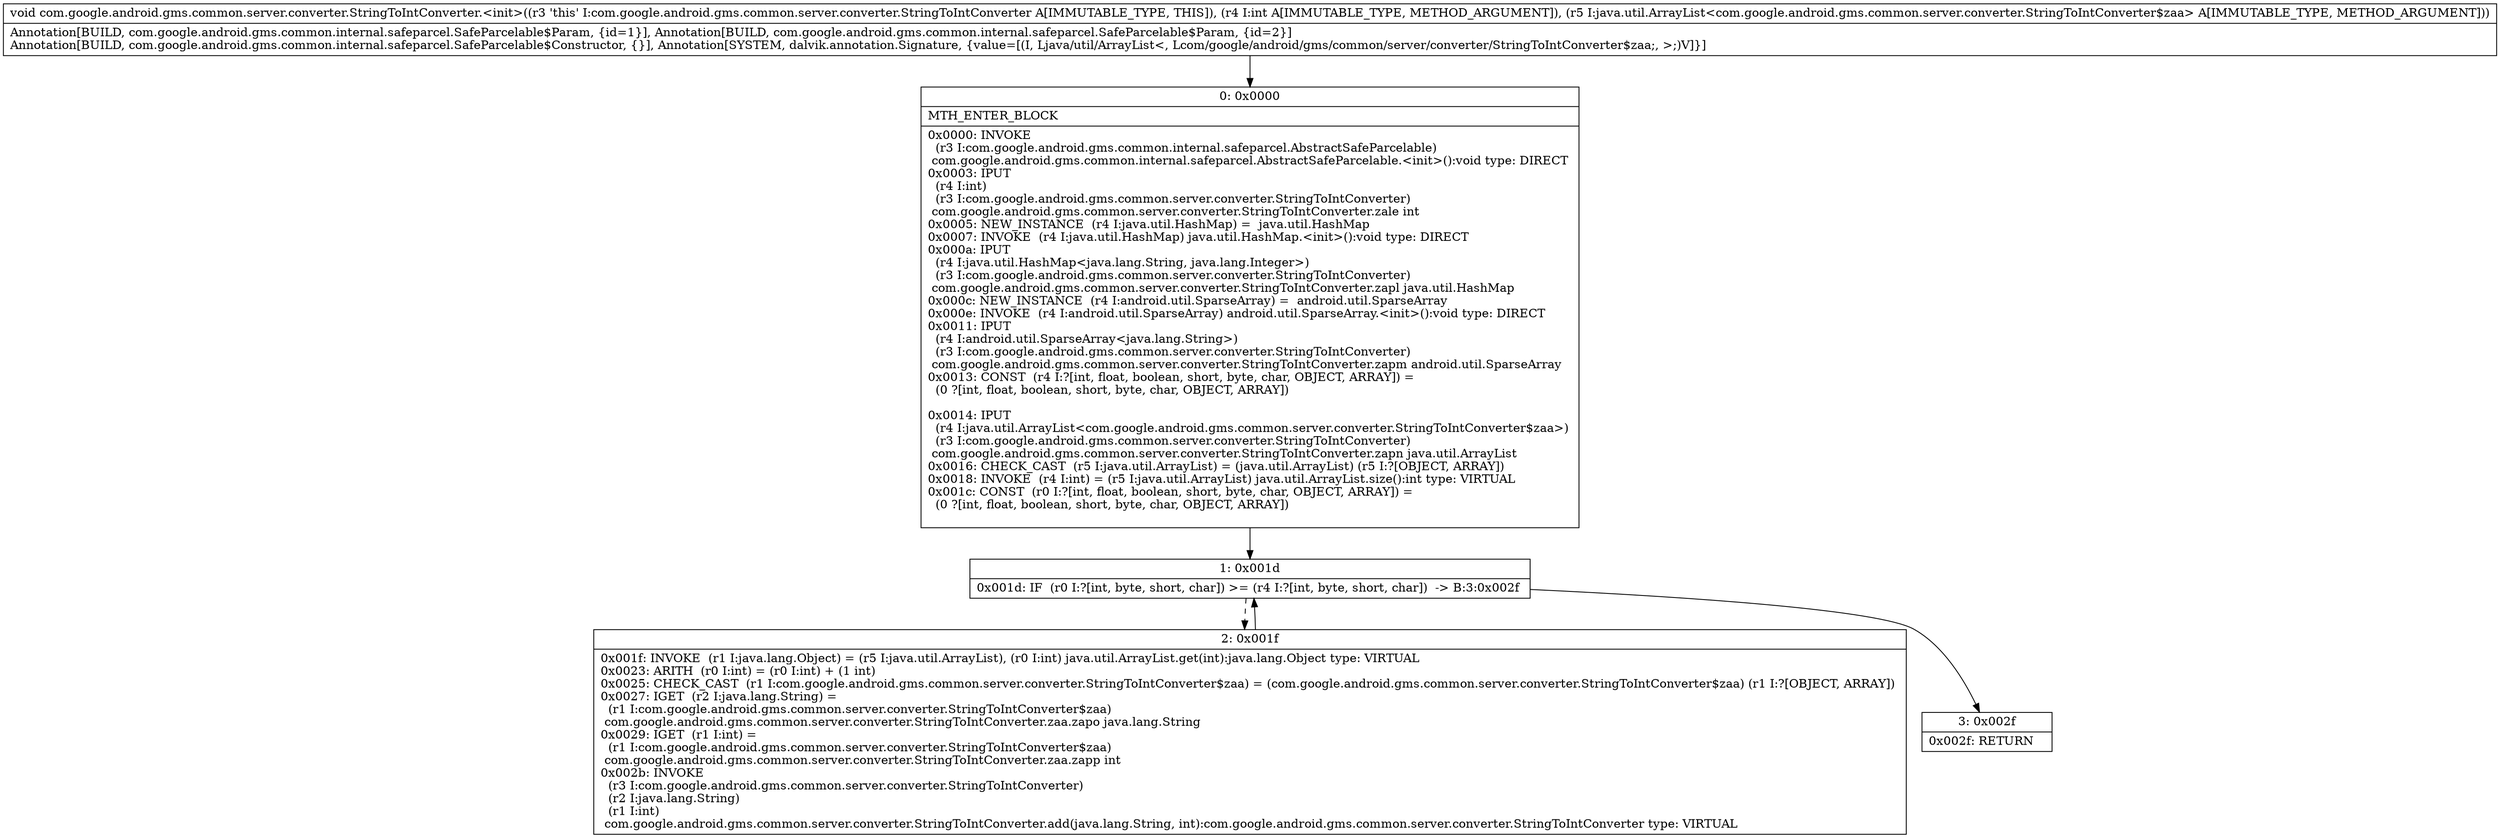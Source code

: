 digraph "CFG forcom.google.android.gms.common.server.converter.StringToIntConverter.\<init\>(ILjava\/util\/ArrayList;)V" {
Node_0 [shape=record,label="{0\:\ 0x0000|MTH_ENTER_BLOCK\l|0x0000: INVOKE  \l  (r3 I:com.google.android.gms.common.internal.safeparcel.AbstractSafeParcelable)\l com.google.android.gms.common.internal.safeparcel.AbstractSafeParcelable.\<init\>():void type: DIRECT \l0x0003: IPUT  \l  (r4 I:int)\l  (r3 I:com.google.android.gms.common.server.converter.StringToIntConverter)\l com.google.android.gms.common.server.converter.StringToIntConverter.zale int \l0x0005: NEW_INSTANCE  (r4 I:java.util.HashMap) =  java.util.HashMap \l0x0007: INVOKE  (r4 I:java.util.HashMap) java.util.HashMap.\<init\>():void type: DIRECT \l0x000a: IPUT  \l  (r4 I:java.util.HashMap\<java.lang.String, java.lang.Integer\>)\l  (r3 I:com.google.android.gms.common.server.converter.StringToIntConverter)\l com.google.android.gms.common.server.converter.StringToIntConverter.zapl java.util.HashMap \l0x000c: NEW_INSTANCE  (r4 I:android.util.SparseArray) =  android.util.SparseArray \l0x000e: INVOKE  (r4 I:android.util.SparseArray) android.util.SparseArray.\<init\>():void type: DIRECT \l0x0011: IPUT  \l  (r4 I:android.util.SparseArray\<java.lang.String\>)\l  (r3 I:com.google.android.gms.common.server.converter.StringToIntConverter)\l com.google.android.gms.common.server.converter.StringToIntConverter.zapm android.util.SparseArray \l0x0013: CONST  (r4 I:?[int, float, boolean, short, byte, char, OBJECT, ARRAY]) = \l  (0 ?[int, float, boolean, short, byte, char, OBJECT, ARRAY])\l \l0x0014: IPUT  \l  (r4 I:java.util.ArrayList\<com.google.android.gms.common.server.converter.StringToIntConverter$zaa\>)\l  (r3 I:com.google.android.gms.common.server.converter.StringToIntConverter)\l com.google.android.gms.common.server.converter.StringToIntConverter.zapn java.util.ArrayList \l0x0016: CHECK_CAST  (r5 I:java.util.ArrayList) = (java.util.ArrayList) (r5 I:?[OBJECT, ARRAY]) \l0x0018: INVOKE  (r4 I:int) = (r5 I:java.util.ArrayList) java.util.ArrayList.size():int type: VIRTUAL \l0x001c: CONST  (r0 I:?[int, float, boolean, short, byte, char, OBJECT, ARRAY]) = \l  (0 ?[int, float, boolean, short, byte, char, OBJECT, ARRAY])\l \l}"];
Node_1 [shape=record,label="{1\:\ 0x001d|0x001d: IF  (r0 I:?[int, byte, short, char]) \>= (r4 I:?[int, byte, short, char])  \-\> B:3:0x002f \l}"];
Node_2 [shape=record,label="{2\:\ 0x001f|0x001f: INVOKE  (r1 I:java.lang.Object) = (r5 I:java.util.ArrayList), (r0 I:int) java.util.ArrayList.get(int):java.lang.Object type: VIRTUAL \l0x0023: ARITH  (r0 I:int) = (r0 I:int) + (1 int) \l0x0025: CHECK_CAST  (r1 I:com.google.android.gms.common.server.converter.StringToIntConverter$zaa) = (com.google.android.gms.common.server.converter.StringToIntConverter$zaa) (r1 I:?[OBJECT, ARRAY]) \l0x0027: IGET  (r2 I:java.lang.String) = \l  (r1 I:com.google.android.gms.common.server.converter.StringToIntConverter$zaa)\l com.google.android.gms.common.server.converter.StringToIntConverter.zaa.zapo java.lang.String \l0x0029: IGET  (r1 I:int) = \l  (r1 I:com.google.android.gms.common.server.converter.StringToIntConverter$zaa)\l com.google.android.gms.common.server.converter.StringToIntConverter.zaa.zapp int \l0x002b: INVOKE  \l  (r3 I:com.google.android.gms.common.server.converter.StringToIntConverter)\l  (r2 I:java.lang.String)\l  (r1 I:int)\l com.google.android.gms.common.server.converter.StringToIntConverter.add(java.lang.String, int):com.google.android.gms.common.server.converter.StringToIntConverter type: VIRTUAL \l}"];
Node_3 [shape=record,label="{3\:\ 0x002f|0x002f: RETURN   \l}"];
MethodNode[shape=record,label="{void com.google.android.gms.common.server.converter.StringToIntConverter.\<init\>((r3 'this' I:com.google.android.gms.common.server.converter.StringToIntConverter A[IMMUTABLE_TYPE, THIS]), (r4 I:int A[IMMUTABLE_TYPE, METHOD_ARGUMENT]), (r5 I:java.util.ArrayList\<com.google.android.gms.common.server.converter.StringToIntConverter$zaa\> A[IMMUTABLE_TYPE, METHOD_ARGUMENT]))  | Annotation[BUILD, com.google.android.gms.common.internal.safeparcel.SafeParcelable$Param, \{id=1\}], Annotation[BUILD, com.google.android.gms.common.internal.safeparcel.SafeParcelable$Param, \{id=2\}]\lAnnotation[BUILD, com.google.android.gms.common.internal.safeparcel.SafeParcelable$Constructor, \{\}], Annotation[SYSTEM, dalvik.annotation.Signature, \{value=[(I, Ljava\/util\/ArrayList\<, Lcom\/google\/android\/gms\/common\/server\/converter\/StringToIntConverter$zaa;, \>;)V]\}]\l}"];
MethodNode -> Node_0;
Node_0 -> Node_1;
Node_1 -> Node_2[style=dashed];
Node_1 -> Node_3;
Node_2 -> Node_1;
}

